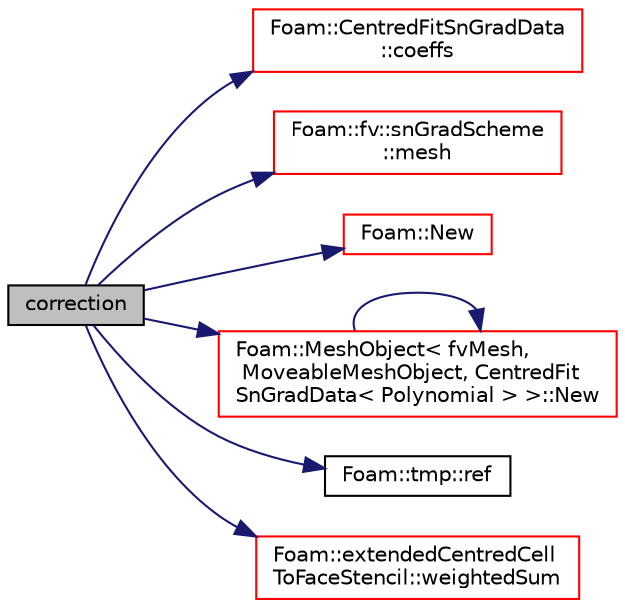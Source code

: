 digraph "correction"
{
  bgcolor="transparent";
  edge [fontname="Helvetica",fontsize="10",labelfontname="Helvetica",labelfontsize="10"];
  node [fontname="Helvetica",fontsize="10",shape=record];
  rankdir="LR";
  Node982 [label="correction",height=0.2,width=0.4,color="black", fillcolor="grey75", style="filled", fontcolor="black"];
  Node982 -> Node983 [color="midnightblue",fontsize="10",style="solid",fontname="Helvetica"];
  Node983 [label="Foam::CentredFitSnGradData\l::coeffs",height=0.2,width=0.4,color="red",URL="$a23405.html#aece9a2fbb1d48a647aea9b5b1f52cbdc",tooltip="Return reference to fit coefficients. "];
  Node982 -> Node1066 [color="midnightblue",fontsize="10",style="solid",fontname="Helvetica"];
  Node1066 [label="Foam::fv::snGradScheme\l::mesh",height=0.2,width=0.4,color="red",URL="$a23429.html#a470f06cfb9b6ee887cd85d63de275607",tooltip="Return mesh reference. "];
  Node982 -> Node1302 [color="midnightblue",fontsize="10",style="solid",fontname="Helvetica"];
  Node1302 [label="Foam::New",height=0.2,width=0.4,color="red",URL="$a21851.html#a9d62cf14554c95e83f83f14909d9e0ec"];
  Node982 -> Node1331 [color="midnightblue",fontsize="10",style="solid",fontname="Helvetica"];
  Node1331 [label="Foam::MeshObject\< fvMesh,\l MoveableMeshObject, CentredFit\lSnGradData\< Polynomial \> \>::New",height=0.2,width=0.4,color="red",URL="$a28289.html#ab61cc2091ec1fd7e08e8948e84235a05"];
  Node1331 -> Node1331 [color="midnightblue",fontsize="10",style="solid",fontname="Helvetica"];
  Node982 -> Node1072 [color="midnightblue",fontsize="10",style="solid",fontname="Helvetica"];
  Node1072 [label="Foam::tmp::ref",height=0.2,width=0.4,color="black",URL="$a27077.html#aeaf81e641282874cef07f5b808efc83b",tooltip="Return non-const reference or generate a fatal error. "];
  Node982 -> Node1333 [color="midnightblue",fontsize="10",style="solid",fontname="Helvetica"];
  Node1333 [label="Foam::extendedCentredCell\lToFaceStencil::weightedSum",height=0.2,width=0.4,color="red",URL="$a23501.html#a7bca417885b9e1b75bfe22e82e6c7709",tooltip="Sum vol field contributions to create face values. "];
}
